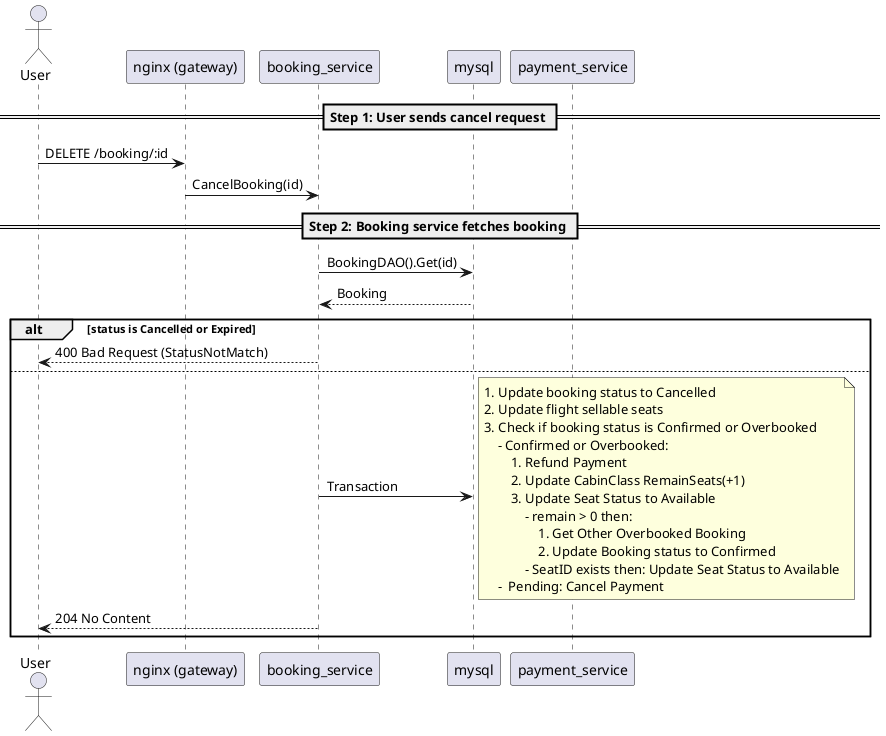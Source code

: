 @startuml
actor User
participant "nginx (gateway)" as NGINX
participant "booking_service" as BookingAPI
participant "mysql" as MySQL
participant "payment_service" as Payment

== Step 1: User sends cancel request ==
User -> NGINX: DELETE /booking/:id
NGINX -> BookingAPI: CancelBooking(id)

== Step 2: Booking service fetches booking ==
BookingAPI -> MySQL: BookingDAO().Get(id)
MySQL --> BookingAPI: Booking

alt status is Cancelled or Expired
    BookingAPI --> User: 400 Bad Request (StatusNotMatch)
else
    BookingAPI -> MySQL: Transaction
    note right
        1. Update booking status to Cancelled
        2. Update flight sellable seats
        3. Check if booking status is Confirmed or Overbooked
            - Confirmed or Overbooked:
                1. Refund Payment
                2. Update CabinClass RemainSeats(+1)
                3. Update Seat Status to Available
                    - remain > 0 then:
                        1. Get Other Overbooked Booking
                        2. Update Booking status to Confirmed
                    - SeatID exists then: Update Seat Status to Available
            -  Pending: Cancel Payment
    end note
    BookingAPI --> User: 204 No Content
end
@enduml